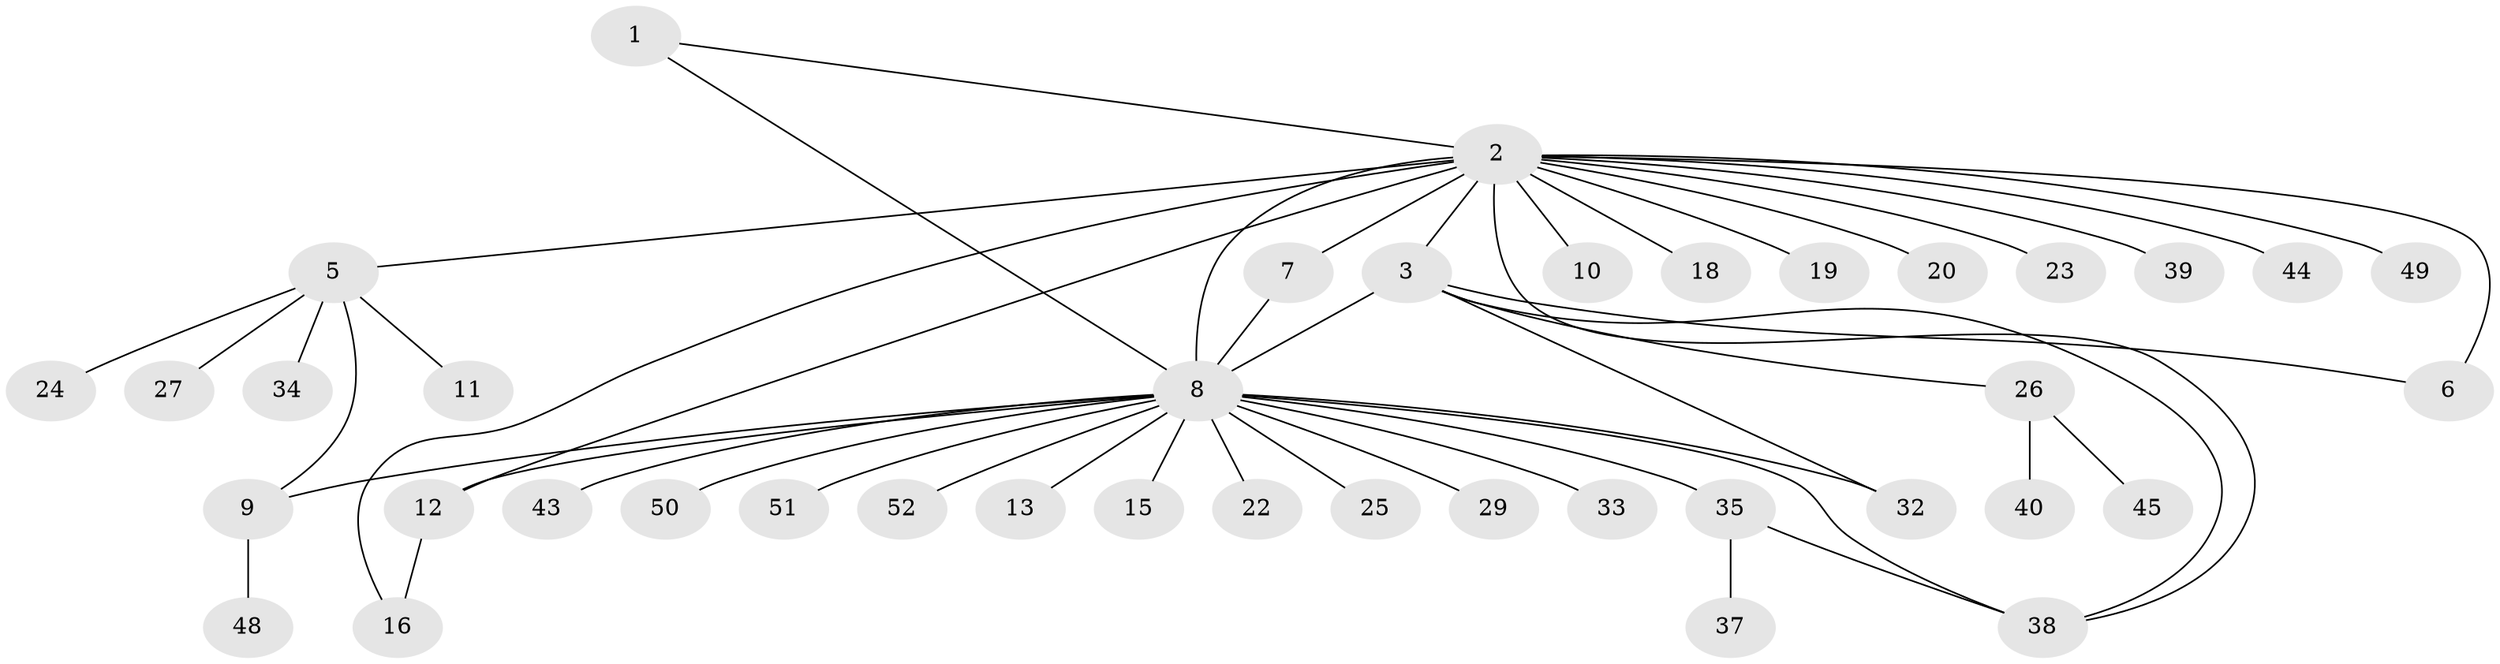 // Generated by graph-tools (version 1.1) at 2025/51/02/27/25 19:51:54]
// undirected, 40 vertices, 50 edges
graph export_dot {
graph [start="1"]
  node [color=gray90,style=filled];
  1 [super="+21"];
  2 [super="+4"];
  3 [super="+42"];
  5 [super="+14"];
  6;
  7;
  8 [super="+17"];
  9;
  10;
  11;
  12 [super="+31"];
  13;
  15 [super="+41"];
  16 [super="+28"];
  18;
  19;
  20;
  22;
  23;
  24;
  25;
  26 [super="+30"];
  27;
  29 [super="+36"];
  32;
  33;
  34;
  35 [super="+46"];
  37;
  38 [super="+47"];
  39;
  40;
  43;
  44;
  45;
  48;
  49;
  50;
  51;
  52;
  1 -- 2;
  1 -- 8 [weight=2];
  2 -- 3 [weight=2];
  2 -- 5;
  2 -- 8 [weight=2];
  2 -- 10;
  2 -- 16;
  2 -- 18;
  2 -- 19;
  2 -- 20;
  2 -- 44;
  2 -- 38;
  2 -- 6;
  2 -- 7;
  2 -- 39;
  2 -- 49;
  2 -- 23;
  2 -- 12;
  3 -- 6;
  3 -- 26;
  3 -- 32;
  3 -- 38;
  3 -- 8;
  5 -- 9;
  5 -- 11;
  5 -- 24;
  5 -- 27;
  5 -- 34;
  7 -- 8;
  8 -- 9;
  8 -- 12;
  8 -- 13;
  8 -- 15;
  8 -- 32;
  8 -- 35;
  8 -- 38;
  8 -- 43;
  8 -- 50;
  8 -- 51;
  8 -- 33;
  8 -- 52;
  8 -- 22;
  8 -- 25;
  8 -- 29;
  9 -- 48;
  12 -- 16;
  26 -- 40;
  26 -- 45;
  35 -- 37;
  35 -- 38;
}
